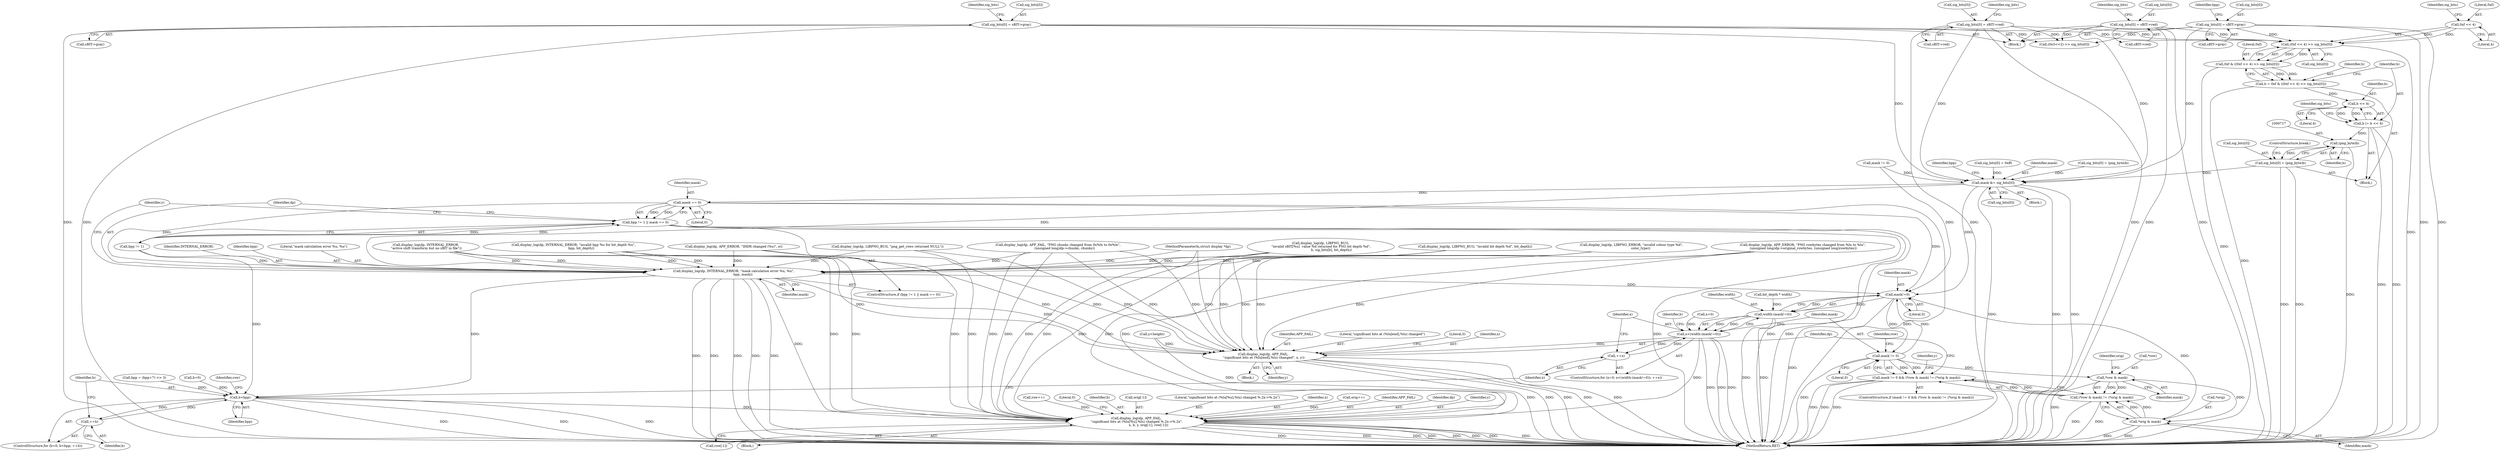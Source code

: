 digraph "0_Android_9d4853418ab2f754c2b63e091c29c5529b8b86ca_21@array" {
"1000700" [label="(Call,(0xf << 4) >> sig_bits[0])"];
"1000701" [label="(Call,0xf << 4)"];
"1000441" [label="(Call,sig_bits[0] = sBIT->gray)"];
"1000462" [label="(Call,sig_bits[0] = sBIT->red)"];
"1000490" [label="(Call,sig_bits[0] = sBIT->red)"];
"1000429" [label="(Call,sig_bits[0] = sBIT->gray)"];
"1000698" [label="(Call,0xf & ((0xf << 4) >> sig_bits[0]))"];
"1000696" [label="(Call,b = 0xf & ((0xf << 4) >> sig_bits[0]))"];
"1000709" [label="(Call,b << 4)"];
"1000707" [label="(Call,b |= b << 4)"];
"1000716" [label="(Call,(png_byte)b)"];
"1000712" [label="(Call,sig_bits[0] = (png_byte)b)"];
"1000739" [label="(Call,mask &= sig_bits[0])"];
"1000749" [label="(Call,mask == 0)"];
"1000745" [label="(Call,bpp != 1 || mask == 0)"];
"1000752" [label="(Call,display_log(dp, INTERNAL_ERROR, \"mask calculation error %u, %u\",\n                  bpp, mask))"];
"1000791" [label="(Call,mask!=0)"];
"1000789" [label="(Call,width-(mask!=0))"];
"1000787" [label="(Call,x<(width-(mask!=0)))"];
"1000794" [label="(Call,++x)"];
"1000825" [label="(Call,display_log(dp, APP_FAIL,\n \"significant bits at (%lu[%u],%lu) changed %.2x->%.2x\",\n                        x, b, y, orig[-1], row[-1]))"];
"1000857" [label="(Call,display_log(dp, APP_FAIL,\n \"significant bits at (%lu[end],%lu) changed\", x, y))"];
"1000844" [label="(Call,mask != 0)"];
"1000843" [label="(Call,mask != 0 && (*row & mask) != (*orig & mask))"];
"1000848" [label="(Call,*row & mask)"];
"1000847" [label="(Call,(*row & mask) != (*orig & mask))"];
"1000852" [label="(Call,*orig & mask)"];
"1000802" [label="(Call,b<bpp)"];
"1000805" [label="(Call,++b)"];
"1000739" [label="(Call,mask &= sig_bits[0])"];
"1000791" [label="(Call,mask!=0)"];
"1000744" [label="(ControlStructure,if (bpp != 1 || mask == 0))"];
"1000429" [label="(Call,sig_bits[0] = sBIT->gray)"];
"1000701" [label="(Call,0xf << 4)"];
"1000499" [label="(Identifier,sig_bits)"];
"1000794" [label="(Call,++x)"];
"1000714" [label="(Identifier,sig_bits)"];
"1000813" [label="(Identifier,row)"];
"1000819" [label="(Call,orig++)"];
"1000463" [label="(Call,sig_bits[0])"];
"1000793" [label="(Literal,0)"];
"1000788" [label="(Identifier,x)"];
"1000687" [label="(Call,sig_bits[0] = (png_byte)b)"];
"1000284" [label="(Call,display_log(dp, LIBPNG_BUG, \"png_get_rows returned NULL\"))"];
"1000836" [label="(Call,row[-1])"];
"1000705" [label="(Identifier,sig_bits)"];
"1000131" [label="(MethodParameterIn,struct display *dp)"];
"1000272" [label="(Call,bit_depth * width)"];
"1000708" [label="(Identifier,b)"];
"1000784" [label="(Call,x=0)"];
"1000831" [label="(Identifier,y)"];
"1000525" [label="(Call,display_log(dp, LIBPNG_ERROR, \"invalid colour type %d\",\n                  color_type))"];
"1000861" [label="(Identifier,x)"];
"1000718" [label="(Identifier,b)"];
"1000852" [label="(Call,*orig & mask)"];
"1000842" [label="(ControlStructure,if (mask != 0 && (*row & mask) != (*orig & mask)))"];
"1000859" [label="(Identifier,APP_FAIL)"];
"1000800" [label="(Identifier,b)"];
"1000741" [label="(Call,sig_bits[0])"];
"1000843" [label="(Call,mask != 0 && (*row & mask) != (*orig & mask))"];
"1000841" [label="(Literal,0)"];
"1000751" [label="(Literal,0)"];
"1000735" [label="(Call,mask != 0)"];
"1000783" [label="(ControlStructure,for (x=0; x<(width-(mask!=0)); ++x))"];
"1000856" [label="(Block,)"];
"1000860" [label="(Literal,\"significant bits at (%lu[end],%lu) changed\")"];
"1000832" [label="(Call,orig[-1])"];
"1000466" [label="(Call,sBIT->red)"];
"1000441" [label="(Call,sig_bits[0] = sBIT->gray)"];
"1000747" [label="(Identifier,bpp)"];
"1000236" [label="(Call,display_log(dp, APP_ERROR, \"PNG rowbytes changed from %lu to %lu\",\n (unsigned long)dp->original_rowbytes, (unsigned long)rowbytes))"];
"1000789" [label="(Call,width-(mask!=0))"];
"1000491" [label="(Call,sig_bits[0])"];
"1000211" [label="(Call,display_log(dp, APP_FAIL, \"PNG chunks changed from 0x%lx to 0x%lx\",\n             (unsigned long)dp->chunks, chunks))"];
"1000711" [label="(Literal,4)"];
"1000845" [label="(Identifier,mask)"];
"1000433" [label="(Call,sBIT->gray)"];
"1000704" [label="(Call,sig_bits[0])"];
"1000437" [label="(Identifier,bpp)"];
"1000699" [label="(Literal,0xf)"];
"1000578" [label="(Call,display_log(dp, INTERNAL_ERROR, \"invalid bpp %u for bit_depth %u\",\n               bpp, bit_depth))"];
"1000560" [label="(Call,display_log(dp, LIBPNG_BUG,\n \"invalid sBIT[%u]  value %d returned for PNG bit depth %d\",\n                     b, sig_bits[b], bit_depth))"];
"1000754" [label="(Identifier,INTERNAL_ERROR)"];
"1000806" [label="(Identifier,b)"];
"1000697" [label="(Identifier,b)"];
"1000494" [label="(Call,sBIT->red)"];
"1000854" [label="(Identifier,orig)"];
"1000462" [label="(Call,sig_bits[0] = sBIT->red)"];
"1000700" [label="(Call,(0xf << 4) >> sig_bits[0])"];
"1000745" [label="(Call,bpp != 1 || mask == 0)"];
"1000802" [label="(Call,b<bpp)"];
"1000756" [label="(Identifier,bpp)"];
"1000696" [label="(Call,b = 0xf & ((0xf << 4) >> sig_bits[0]))"];
"1000827" [label="(Identifier,APP_FAIL)"];
"1000755" [label="(Literal,\"mask calculation error %u, %u\")"];
"1000826" [label="(Identifier,dp)"];
"1000710" [label="(Identifier,b)"];
"1000850" [label="(Identifier,row)"];
"1000787" [label="(Call,x<(width-(mask!=0)))"];
"1000430" [label="(Call,sig_bits[0])"];
"1000659" [label="(Call,sig_bits[0] = 0xff)"];
"1000709" [label="(Call,b << 4)"];
"1000753" [label="(Identifier,dp)"];
"1000188" [label="(Call,display_log(dp, APP_ERROR, \"IHDR changed (%s)\", e))"];
"1000824" [label="(Block,)"];
"1000857" [label="(Call,display_log(dp, APP_FAIL,\n \"significant bits at (%lu[end],%lu) changed\", x, y))"];
"1000670" [label="(Call,(0x3<<2) >> sig_bits[0])"];
"1000812" [label="(Call,row++)"];
"1000738" [label="(Block,)"];
"1000721" [label="(Call,display_log(dp, LIBPNG_BUG, \"invalid bit depth %d\", bit_depth))"];
"1000853" [label="(Call,*orig)"];
"1000847" [label="(Call,(*row & mask) != (*orig & mask))"];
"1000746" [label="(Call,bpp != 1)"];
"1000846" [label="(Literal,0)"];
"1000830" [label="(Identifier,b)"];
"1000803" [label="(Identifier,b)"];
"1000855" [label="(Identifier,mask)"];
"1000727" [label="(Call,bpp = (bpp+7) >> 3)"];
"1000750" [label="(Identifier,mask)"];
"1000471" [label="(Identifier,sig_bits)"];
"1000825" [label="(Call,display_log(dp, APP_FAIL,\n \"significant bits at (%lu[%u],%lu) changed %.2x->%.2x\",\n                        x, b, y, orig[-1], row[-1]))"];
"1000427" [label="(Block,)"];
"1000805" [label="(Call,++b)"];
"1000740" [label="(Identifier,mask)"];
"1000712" [label="(Call,sig_bits[0] = (png_byte)b)"];
"1000719" [label="(ControlStructure,break;)"];
"1000707" [label="(Call,b |= b << 4)"];
"1000849" [label="(Call,*row)"];
"1000864" [label="(Literal,0)"];
"1000752" [label="(Call,display_log(dp, INTERNAL_ERROR, \"mask calculation error %u, %u\",\n                  bpp, mask))"];
"1000716" [label="(Call,(png_byte)b)"];
"1000586" [label="(Block,)"];
"1000844" [label="(Call,mask != 0)"];
"1000445" [label="(Call,sBIT->gray)"];
"1000703" [label="(Literal,4)"];
"1000848" [label="(Call,*row & mask)"];
"1000490" [label="(Call,sig_bits[0] = sBIT->red)"];
"1000421" [label="(Call,display_log(dp, INTERNAL_ERROR,\n \"active shift transform but no sBIT in file\"))"];
"1000828" [label="(Literal,\"significant bits at (%lu[%u],%lu) changed %.2x->%.2x\")"];
"1000713" [label="(Call,sig_bits[0])"];
"1000698" [label="(Call,0xf & ((0xf << 4) >> sig_bits[0]))"];
"1000702" [label="(Literal,0xf)"];
"1000450" [label="(Identifier,sig_bits)"];
"1000749" [label="(Call,mask == 0)"];
"1000867" [label="(MethodReturn,RET)"];
"1000798" [label="(ControlStructure,for (b=0; b<bpp; ++b))"];
"1000804" [label="(Identifier,bpp)"];
"1000829" [label="(Identifier,x)"];
"1000858" [label="(Identifier,dp)"];
"1000757" [label="(Identifier,mask)"];
"1000799" [label="(Call,b=0)"];
"1000792" [label="(Identifier,mask)"];
"1000851" [label="(Identifier,mask)"];
"1000442" [label="(Call,sig_bits[0])"];
"1000790" [label="(Identifier,width)"];
"1000760" [label="(Identifier,y)"];
"1000766" [label="(Identifier,y)"];
"1000795" [label="(Identifier,x)"];
"1000762" [label="(Call,y<height)"];
"1000862" [label="(Identifier,y)"];
"1000700" -> "1000698"  [label="AST: "];
"1000700" -> "1000704"  [label="CFG: "];
"1000701" -> "1000700"  [label="AST: "];
"1000704" -> "1000700"  [label="AST: "];
"1000698" -> "1000700"  [label="CFG: "];
"1000700" -> "1000867"  [label="DDG: "];
"1000700" -> "1000698"  [label="DDG: "];
"1000700" -> "1000698"  [label="DDG: "];
"1000701" -> "1000700"  [label="DDG: "];
"1000701" -> "1000700"  [label="DDG: "];
"1000441" -> "1000700"  [label="DDG: "];
"1000462" -> "1000700"  [label="DDG: "];
"1000490" -> "1000700"  [label="DDG: "];
"1000429" -> "1000700"  [label="DDG: "];
"1000701" -> "1000703"  [label="CFG: "];
"1000702" -> "1000701"  [label="AST: "];
"1000703" -> "1000701"  [label="AST: "];
"1000705" -> "1000701"  [label="CFG: "];
"1000441" -> "1000427"  [label="AST: "];
"1000441" -> "1000445"  [label="CFG: "];
"1000442" -> "1000441"  [label="AST: "];
"1000445" -> "1000441"  [label="AST: "];
"1000450" -> "1000441"  [label="CFG: "];
"1000441" -> "1000867"  [label="DDG: "];
"1000441" -> "1000867"  [label="DDG: "];
"1000441" -> "1000670"  [label="DDG: "];
"1000441" -> "1000739"  [label="DDG: "];
"1000462" -> "1000427"  [label="AST: "];
"1000462" -> "1000466"  [label="CFG: "];
"1000463" -> "1000462"  [label="AST: "];
"1000466" -> "1000462"  [label="AST: "];
"1000471" -> "1000462"  [label="CFG: "];
"1000462" -> "1000867"  [label="DDG: "];
"1000462" -> "1000867"  [label="DDG: "];
"1000462" -> "1000670"  [label="DDG: "];
"1000462" -> "1000739"  [label="DDG: "];
"1000490" -> "1000427"  [label="AST: "];
"1000490" -> "1000494"  [label="CFG: "];
"1000491" -> "1000490"  [label="AST: "];
"1000494" -> "1000490"  [label="AST: "];
"1000499" -> "1000490"  [label="CFG: "];
"1000490" -> "1000867"  [label="DDG: "];
"1000490" -> "1000867"  [label="DDG: "];
"1000490" -> "1000670"  [label="DDG: "];
"1000490" -> "1000739"  [label="DDG: "];
"1000429" -> "1000427"  [label="AST: "];
"1000429" -> "1000433"  [label="CFG: "];
"1000430" -> "1000429"  [label="AST: "];
"1000433" -> "1000429"  [label="AST: "];
"1000437" -> "1000429"  [label="CFG: "];
"1000429" -> "1000867"  [label="DDG: "];
"1000429" -> "1000867"  [label="DDG: "];
"1000429" -> "1000670"  [label="DDG: "];
"1000429" -> "1000739"  [label="DDG: "];
"1000698" -> "1000696"  [label="AST: "];
"1000699" -> "1000698"  [label="AST: "];
"1000696" -> "1000698"  [label="CFG: "];
"1000698" -> "1000867"  [label="DDG: "];
"1000698" -> "1000696"  [label="DDG: "];
"1000698" -> "1000696"  [label="DDG: "];
"1000696" -> "1000586"  [label="AST: "];
"1000697" -> "1000696"  [label="AST: "];
"1000708" -> "1000696"  [label="CFG: "];
"1000696" -> "1000867"  [label="DDG: "];
"1000696" -> "1000709"  [label="DDG: "];
"1000709" -> "1000707"  [label="AST: "];
"1000709" -> "1000711"  [label="CFG: "];
"1000710" -> "1000709"  [label="AST: "];
"1000711" -> "1000709"  [label="AST: "];
"1000707" -> "1000709"  [label="CFG: "];
"1000709" -> "1000707"  [label="DDG: "];
"1000709" -> "1000707"  [label="DDG: "];
"1000707" -> "1000586"  [label="AST: "];
"1000708" -> "1000707"  [label="AST: "];
"1000714" -> "1000707"  [label="CFG: "];
"1000707" -> "1000867"  [label="DDG: "];
"1000707" -> "1000867"  [label="DDG: "];
"1000707" -> "1000716"  [label="DDG: "];
"1000716" -> "1000712"  [label="AST: "];
"1000716" -> "1000718"  [label="CFG: "];
"1000717" -> "1000716"  [label="AST: "];
"1000718" -> "1000716"  [label="AST: "];
"1000712" -> "1000716"  [label="CFG: "];
"1000716" -> "1000867"  [label="DDG: "];
"1000716" -> "1000712"  [label="DDG: "];
"1000712" -> "1000586"  [label="AST: "];
"1000713" -> "1000712"  [label="AST: "];
"1000719" -> "1000712"  [label="CFG: "];
"1000712" -> "1000867"  [label="DDG: "];
"1000712" -> "1000867"  [label="DDG: "];
"1000712" -> "1000739"  [label="DDG: "];
"1000739" -> "1000738"  [label="AST: "];
"1000739" -> "1000741"  [label="CFG: "];
"1000740" -> "1000739"  [label="AST: "];
"1000741" -> "1000739"  [label="AST: "];
"1000747" -> "1000739"  [label="CFG: "];
"1000739" -> "1000867"  [label="DDG: "];
"1000739" -> "1000867"  [label="DDG: "];
"1000739" -> "1000867"  [label="DDG: "];
"1000735" -> "1000739"  [label="DDG: "];
"1000659" -> "1000739"  [label="DDG: "];
"1000687" -> "1000739"  [label="DDG: "];
"1000739" -> "1000749"  [label="DDG: "];
"1000739" -> "1000752"  [label="DDG: "];
"1000739" -> "1000791"  [label="DDG: "];
"1000749" -> "1000745"  [label="AST: "];
"1000749" -> "1000751"  [label="CFG: "];
"1000750" -> "1000749"  [label="AST: "];
"1000751" -> "1000749"  [label="AST: "];
"1000745" -> "1000749"  [label="CFG: "];
"1000749" -> "1000867"  [label="DDG: "];
"1000749" -> "1000745"  [label="DDG: "];
"1000749" -> "1000745"  [label="DDG: "];
"1000749" -> "1000752"  [label="DDG: "];
"1000749" -> "1000791"  [label="DDG: "];
"1000745" -> "1000744"  [label="AST: "];
"1000745" -> "1000746"  [label="CFG: "];
"1000746" -> "1000745"  [label="AST: "];
"1000753" -> "1000745"  [label="CFG: "];
"1000760" -> "1000745"  [label="CFG: "];
"1000745" -> "1000867"  [label="DDG: "];
"1000745" -> "1000867"  [label="DDG: "];
"1000745" -> "1000867"  [label="DDG: "];
"1000746" -> "1000745"  [label="DDG: "];
"1000746" -> "1000745"  [label="DDG: "];
"1000752" -> "1000744"  [label="AST: "];
"1000752" -> "1000757"  [label="CFG: "];
"1000753" -> "1000752"  [label="AST: "];
"1000754" -> "1000752"  [label="AST: "];
"1000755" -> "1000752"  [label="AST: "];
"1000756" -> "1000752"  [label="AST: "];
"1000757" -> "1000752"  [label="AST: "];
"1000760" -> "1000752"  [label="CFG: "];
"1000752" -> "1000867"  [label="DDG: "];
"1000752" -> "1000867"  [label="DDG: "];
"1000752" -> "1000867"  [label="DDG: "];
"1000752" -> "1000867"  [label="DDG: "];
"1000752" -> "1000867"  [label="DDG: "];
"1000578" -> "1000752"  [label="DDG: "];
"1000578" -> "1000752"  [label="DDG: "];
"1000188" -> "1000752"  [label="DDG: "];
"1000421" -> "1000752"  [label="DDG: "];
"1000421" -> "1000752"  [label="DDG: "];
"1000525" -> "1000752"  [label="DDG: "];
"1000211" -> "1000752"  [label="DDG: "];
"1000721" -> "1000752"  [label="DDG: "];
"1000560" -> "1000752"  [label="DDG: "];
"1000236" -> "1000752"  [label="DDG: "];
"1000284" -> "1000752"  [label="DDG: "];
"1000131" -> "1000752"  [label="DDG: "];
"1000746" -> "1000752"  [label="DDG: "];
"1000752" -> "1000791"  [label="DDG: "];
"1000752" -> "1000802"  [label="DDG: "];
"1000752" -> "1000825"  [label="DDG: "];
"1000752" -> "1000857"  [label="DDG: "];
"1000791" -> "1000789"  [label="AST: "];
"1000791" -> "1000793"  [label="CFG: "];
"1000792" -> "1000791"  [label="AST: "];
"1000793" -> "1000791"  [label="AST: "];
"1000789" -> "1000791"  [label="CFG: "];
"1000791" -> "1000867"  [label="DDG: "];
"1000791" -> "1000789"  [label="DDG: "];
"1000791" -> "1000789"  [label="DDG: "];
"1000852" -> "1000791"  [label="DDG: "];
"1000735" -> "1000791"  [label="DDG: "];
"1000844" -> "1000791"  [label="DDG: "];
"1000791" -> "1000844"  [label="DDG: "];
"1000789" -> "1000787"  [label="AST: "];
"1000790" -> "1000789"  [label="AST: "];
"1000787" -> "1000789"  [label="CFG: "];
"1000789" -> "1000867"  [label="DDG: "];
"1000789" -> "1000867"  [label="DDG: "];
"1000789" -> "1000787"  [label="DDG: "];
"1000789" -> "1000787"  [label="DDG: "];
"1000272" -> "1000789"  [label="DDG: "];
"1000787" -> "1000783"  [label="AST: "];
"1000788" -> "1000787"  [label="AST: "];
"1000800" -> "1000787"  [label="CFG: "];
"1000845" -> "1000787"  [label="CFG: "];
"1000787" -> "1000867"  [label="DDG: "];
"1000787" -> "1000867"  [label="DDG: "];
"1000787" -> "1000867"  [label="DDG: "];
"1000784" -> "1000787"  [label="DDG: "];
"1000794" -> "1000787"  [label="DDG: "];
"1000787" -> "1000794"  [label="DDG: "];
"1000787" -> "1000825"  [label="DDG: "];
"1000787" -> "1000857"  [label="DDG: "];
"1000794" -> "1000783"  [label="AST: "];
"1000794" -> "1000795"  [label="CFG: "];
"1000795" -> "1000794"  [label="AST: "];
"1000788" -> "1000794"  [label="CFG: "];
"1000825" -> "1000824"  [label="AST: "];
"1000825" -> "1000836"  [label="CFG: "];
"1000826" -> "1000825"  [label="AST: "];
"1000827" -> "1000825"  [label="AST: "];
"1000828" -> "1000825"  [label="AST: "];
"1000829" -> "1000825"  [label="AST: "];
"1000830" -> "1000825"  [label="AST: "];
"1000831" -> "1000825"  [label="AST: "];
"1000832" -> "1000825"  [label="AST: "];
"1000836" -> "1000825"  [label="AST: "];
"1000841" -> "1000825"  [label="CFG: "];
"1000825" -> "1000867"  [label="DDG: "];
"1000825" -> "1000867"  [label="DDG: "];
"1000825" -> "1000867"  [label="DDG: "];
"1000825" -> "1000867"  [label="DDG: "];
"1000825" -> "1000867"  [label="DDG: "];
"1000825" -> "1000867"  [label="DDG: "];
"1000825" -> "1000867"  [label="DDG: "];
"1000825" -> "1000867"  [label="DDG: "];
"1000578" -> "1000825"  [label="DDG: "];
"1000188" -> "1000825"  [label="DDG: "];
"1000421" -> "1000825"  [label="DDG: "];
"1000525" -> "1000825"  [label="DDG: "];
"1000211" -> "1000825"  [label="DDG: "];
"1000211" -> "1000825"  [label="DDG: "];
"1000721" -> "1000825"  [label="DDG: "];
"1000560" -> "1000825"  [label="DDG: "];
"1000236" -> "1000825"  [label="DDG: "];
"1000284" -> "1000825"  [label="DDG: "];
"1000131" -> "1000825"  [label="DDG: "];
"1000802" -> "1000825"  [label="DDG: "];
"1000762" -> "1000825"  [label="DDG: "];
"1000819" -> "1000825"  [label="DDG: "];
"1000812" -> "1000825"  [label="DDG: "];
"1000857" -> "1000856"  [label="AST: "];
"1000857" -> "1000862"  [label="CFG: "];
"1000858" -> "1000857"  [label="AST: "];
"1000859" -> "1000857"  [label="AST: "];
"1000860" -> "1000857"  [label="AST: "];
"1000861" -> "1000857"  [label="AST: "];
"1000862" -> "1000857"  [label="AST: "];
"1000864" -> "1000857"  [label="CFG: "];
"1000857" -> "1000867"  [label="DDG: "];
"1000857" -> "1000867"  [label="DDG: "];
"1000857" -> "1000867"  [label="DDG: "];
"1000857" -> "1000867"  [label="DDG: "];
"1000857" -> "1000867"  [label="DDG: "];
"1000578" -> "1000857"  [label="DDG: "];
"1000188" -> "1000857"  [label="DDG: "];
"1000421" -> "1000857"  [label="DDG: "];
"1000525" -> "1000857"  [label="DDG: "];
"1000211" -> "1000857"  [label="DDG: "];
"1000211" -> "1000857"  [label="DDG: "];
"1000721" -> "1000857"  [label="DDG: "];
"1000560" -> "1000857"  [label="DDG: "];
"1000236" -> "1000857"  [label="DDG: "];
"1000284" -> "1000857"  [label="DDG: "];
"1000131" -> "1000857"  [label="DDG: "];
"1000762" -> "1000857"  [label="DDG: "];
"1000844" -> "1000843"  [label="AST: "];
"1000844" -> "1000846"  [label="CFG: "];
"1000845" -> "1000844"  [label="AST: "];
"1000846" -> "1000844"  [label="AST: "];
"1000850" -> "1000844"  [label="CFG: "];
"1000843" -> "1000844"  [label="CFG: "];
"1000844" -> "1000867"  [label="DDG: "];
"1000844" -> "1000843"  [label="DDG: "];
"1000844" -> "1000843"  [label="DDG: "];
"1000844" -> "1000848"  [label="DDG: "];
"1000843" -> "1000842"  [label="AST: "];
"1000843" -> "1000847"  [label="CFG: "];
"1000847" -> "1000843"  [label="AST: "];
"1000858" -> "1000843"  [label="CFG: "];
"1000766" -> "1000843"  [label="CFG: "];
"1000843" -> "1000867"  [label="DDG: "];
"1000843" -> "1000867"  [label="DDG: "];
"1000843" -> "1000867"  [label="DDG: "];
"1000847" -> "1000843"  [label="DDG: "];
"1000847" -> "1000843"  [label="DDG: "];
"1000848" -> "1000847"  [label="AST: "];
"1000848" -> "1000851"  [label="CFG: "];
"1000849" -> "1000848"  [label="AST: "];
"1000851" -> "1000848"  [label="AST: "];
"1000854" -> "1000848"  [label="CFG: "];
"1000848" -> "1000867"  [label="DDG: "];
"1000848" -> "1000847"  [label="DDG: "];
"1000848" -> "1000847"  [label="DDG: "];
"1000848" -> "1000852"  [label="DDG: "];
"1000847" -> "1000852"  [label="CFG: "];
"1000852" -> "1000847"  [label="AST: "];
"1000847" -> "1000867"  [label="DDG: "];
"1000847" -> "1000867"  [label="DDG: "];
"1000852" -> "1000847"  [label="DDG: "];
"1000852" -> "1000847"  [label="DDG: "];
"1000852" -> "1000855"  [label="CFG: "];
"1000853" -> "1000852"  [label="AST: "];
"1000855" -> "1000852"  [label="AST: "];
"1000852" -> "1000867"  [label="DDG: "];
"1000852" -> "1000867"  [label="DDG: "];
"1000802" -> "1000798"  [label="AST: "];
"1000802" -> "1000804"  [label="CFG: "];
"1000803" -> "1000802"  [label="AST: "];
"1000804" -> "1000802"  [label="AST: "];
"1000813" -> "1000802"  [label="CFG: "];
"1000795" -> "1000802"  [label="CFG: "];
"1000802" -> "1000867"  [label="DDG: "];
"1000802" -> "1000867"  [label="DDG: "];
"1000802" -> "1000867"  [label="DDG: "];
"1000805" -> "1000802"  [label="DDG: "];
"1000799" -> "1000802"  [label="DDG: "];
"1000746" -> "1000802"  [label="DDG: "];
"1000727" -> "1000802"  [label="DDG: "];
"1000802" -> "1000805"  [label="DDG: "];
"1000805" -> "1000798"  [label="AST: "];
"1000805" -> "1000806"  [label="CFG: "];
"1000806" -> "1000805"  [label="AST: "];
"1000803" -> "1000805"  [label="CFG: "];
}
